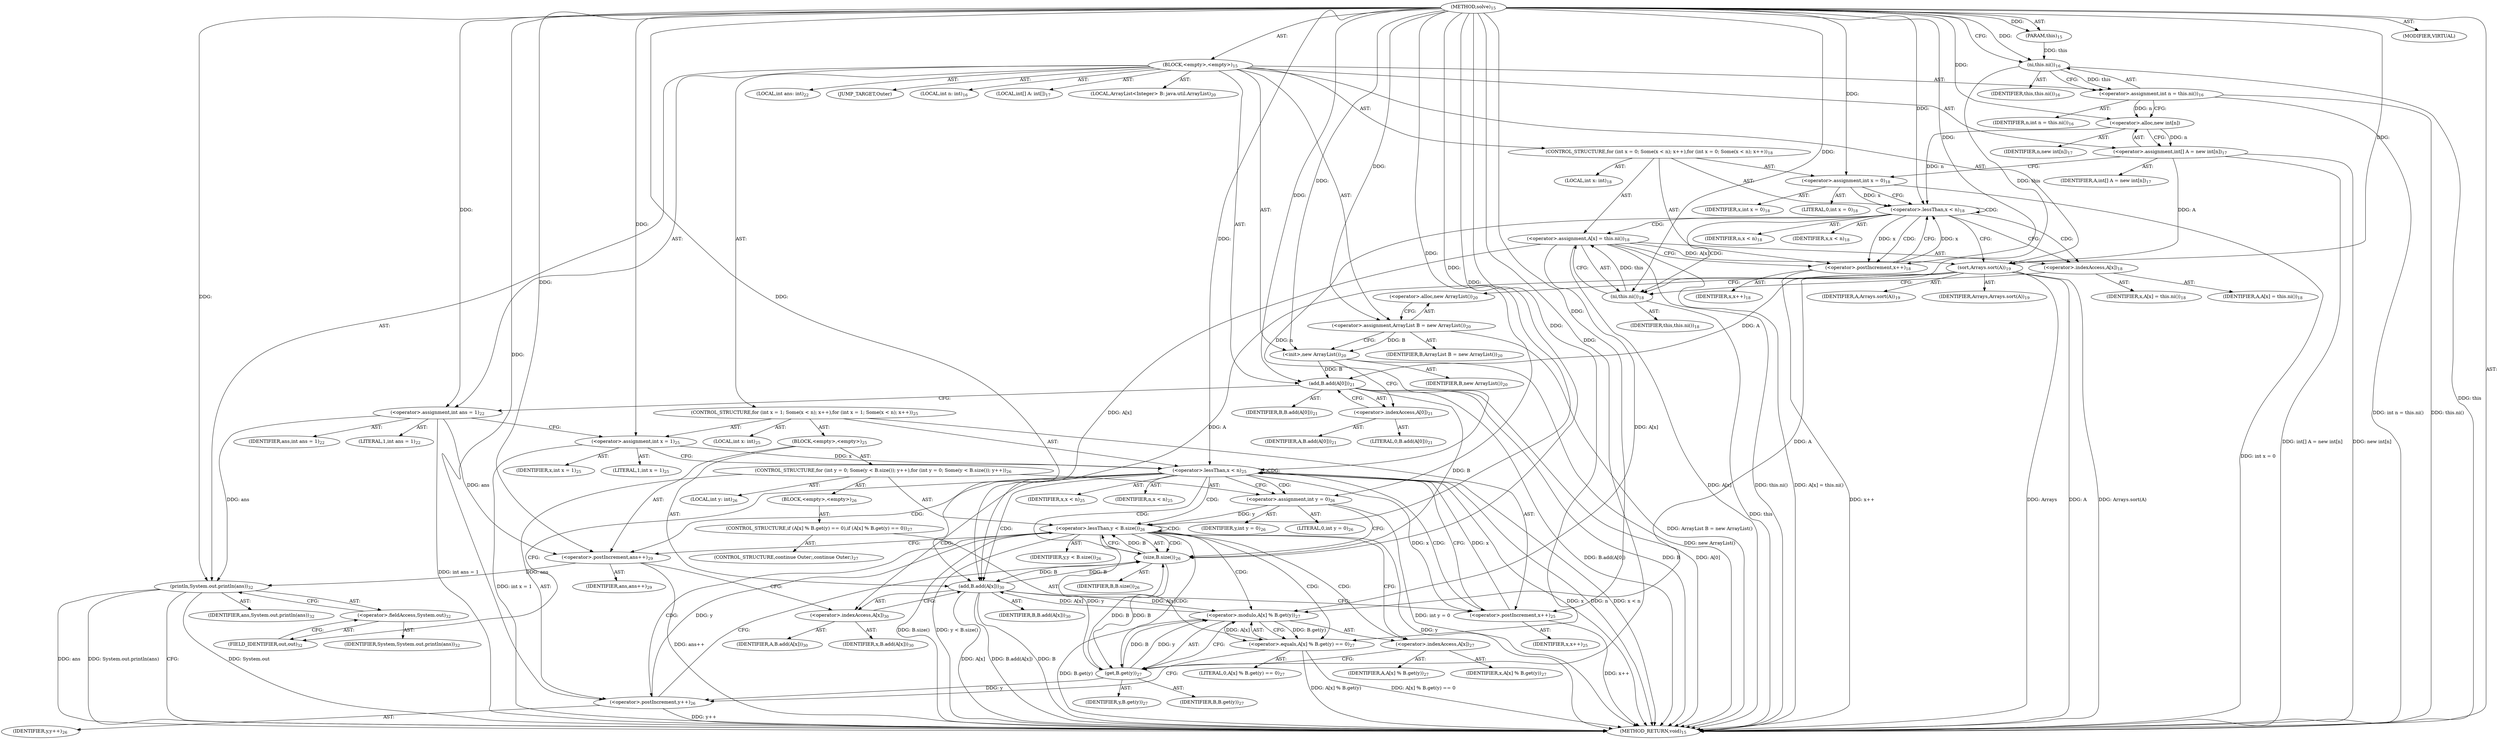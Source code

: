 digraph "solve" {  
"69" [label = <(METHOD,solve)<SUB>15</SUB>> ]
"6" [label = <(PARAM,this)<SUB>15</SUB>> ]
"70" [label = <(BLOCK,&lt;empty&gt;,&lt;empty&gt;)<SUB>15</SUB>> ]
"71" [label = <(LOCAL,int n: int)<SUB>16</SUB>> ]
"72" [label = <(&lt;operator&gt;.assignment,int n = this.ni())<SUB>16</SUB>> ]
"73" [label = <(IDENTIFIER,n,int n = this.ni())<SUB>16</SUB>> ]
"74" [label = <(ni,this.ni())<SUB>16</SUB>> ]
"5" [label = <(IDENTIFIER,this,this.ni())<SUB>16</SUB>> ]
"75" [label = <(LOCAL,int[] A: int[])<SUB>17</SUB>> ]
"76" [label = <(&lt;operator&gt;.assignment,int[] A = new int[n])<SUB>17</SUB>> ]
"77" [label = <(IDENTIFIER,A,int[] A = new int[n])<SUB>17</SUB>> ]
"78" [label = <(&lt;operator&gt;.alloc,new int[n])> ]
"79" [label = <(IDENTIFIER,n,new int[n])<SUB>17</SUB>> ]
"80" [label = <(CONTROL_STRUCTURE,for (int x = 0; Some(x &lt; n); x++),for (int x = 0; Some(x &lt; n); x++))<SUB>18</SUB>> ]
"81" [label = <(LOCAL,int x: int)<SUB>18</SUB>> ]
"82" [label = <(&lt;operator&gt;.assignment,int x = 0)<SUB>18</SUB>> ]
"83" [label = <(IDENTIFIER,x,int x = 0)<SUB>18</SUB>> ]
"84" [label = <(LITERAL,0,int x = 0)<SUB>18</SUB>> ]
"85" [label = <(&lt;operator&gt;.lessThan,x &lt; n)<SUB>18</SUB>> ]
"86" [label = <(IDENTIFIER,x,x &lt; n)<SUB>18</SUB>> ]
"87" [label = <(IDENTIFIER,n,x &lt; n)<SUB>18</SUB>> ]
"88" [label = <(&lt;operator&gt;.postIncrement,x++)<SUB>18</SUB>> ]
"89" [label = <(IDENTIFIER,x,x++)<SUB>18</SUB>> ]
"90" [label = <(&lt;operator&gt;.assignment,A[x] = this.ni())<SUB>18</SUB>> ]
"91" [label = <(&lt;operator&gt;.indexAccess,A[x])<SUB>18</SUB>> ]
"92" [label = <(IDENTIFIER,A,A[x] = this.ni())<SUB>18</SUB>> ]
"93" [label = <(IDENTIFIER,x,A[x] = this.ni())<SUB>18</SUB>> ]
"94" [label = <(ni,this.ni())<SUB>18</SUB>> ]
"7" [label = <(IDENTIFIER,this,this.ni())<SUB>18</SUB>> ]
"95" [label = <(sort,Arrays.sort(A))<SUB>19</SUB>> ]
"96" [label = <(IDENTIFIER,Arrays,Arrays.sort(A))<SUB>19</SUB>> ]
"97" [label = <(IDENTIFIER,A,Arrays.sort(A))<SUB>19</SUB>> ]
"9" [label = <(LOCAL,ArrayList&lt;Integer&gt; B: java.util.ArrayList)<SUB>20</SUB>> ]
"98" [label = <(&lt;operator&gt;.assignment,ArrayList B = new ArrayList())<SUB>20</SUB>> ]
"99" [label = <(IDENTIFIER,B,ArrayList B = new ArrayList())<SUB>20</SUB>> ]
"100" [label = <(&lt;operator&gt;.alloc,new ArrayList())<SUB>20</SUB>> ]
"101" [label = <(&lt;init&gt;,new ArrayList())<SUB>20</SUB>> ]
"8" [label = <(IDENTIFIER,B,new ArrayList())<SUB>20</SUB>> ]
"102" [label = <(add,B.add(A[0]))<SUB>21</SUB>> ]
"103" [label = <(IDENTIFIER,B,B.add(A[0]))<SUB>21</SUB>> ]
"104" [label = <(&lt;operator&gt;.indexAccess,A[0])<SUB>21</SUB>> ]
"105" [label = <(IDENTIFIER,A,B.add(A[0]))<SUB>21</SUB>> ]
"106" [label = <(LITERAL,0,B.add(A[0]))<SUB>21</SUB>> ]
"107" [label = <(LOCAL,int ans: int)<SUB>22</SUB>> ]
"108" [label = <(&lt;operator&gt;.assignment,int ans = 1)<SUB>22</SUB>> ]
"109" [label = <(IDENTIFIER,ans,int ans = 1)<SUB>22</SUB>> ]
"110" [label = <(LITERAL,1,int ans = 1)<SUB>22</SUB>> ]
"111" [label = <(JUMP_TARGET,Outer)> ]
"112" [label = <(CONTROL_STRUCTURE,for (int x = 1; Some(x &lt; n); x++),for (int x = 1; Some(x &lt; n); x++))<SUB>25</SUB>> ]
"113" [label = <(LOCAL,int x: int)<SUB>25</SUB>> ]
"114" [label = <(&lt;operator&gt;.assignment,int x = 1)<SUB>25</SUB>> ]
"115" [label = <(IDENTIFIER,x,int x = 1)<SUB>25</SUB>> ]
"116" [label = <(LITERAL,1,int x = 1)<SUB>25</SUB>> ]
"117" [label = <(&lt;operator&gt;.lessThan,x &lt; n)<SUB>25</SUB>> ]
"118" [label = <(IDENTIFIER,x,x &lt; n)<SUB>25</SUB>> ]
"119" [label = <(IDENTIFIER,n,x &lt; n)<SUB>25</SUB>> ]
"120" [label = <(&lt;operator&gt;.postIncrement,x++)<SUB>25</SUB>> ]
"121" [label = <(IDENTIFIER,x,x++)<SUB>25</SUB>> ]
"122" [label = <(BLOCK,&lt;empty&gt;,&lt;empty&gt;)<SUB>25</SUB>> ]
"123" [label = <(CONTROL_STRUCTURE,for (int y = 0; Some(y &lt; B.size()); y++),for (int y = 0; Some(y &lt; B.size()); y++))<SUB>26</SUB>> ]
"124" [label = <(LOCAL,int y: int)<SUB>26</SUB>> ]
"125" [label = <(&lt;operator&gt;.assignment,int y = 0)<SUB>26</SUB>> ]
"126" [label = <(IDENTIFIER,y,int y = 0)<SUB>26</SUB>> ]
"127" [label = <(LITERAL,0,int y = 0)<SUB>26</SUB>> ]
"128" [label = <(&lt;operator&gt;.lessThan,y &lt; B.size())<SUB>26</SUB>> ]
"129" [label = <(IDENTIFIER,y,y &lt; B.size())<SUB>26</SUB>> ]
"130" [label = <(size,B.size())<SUB>26</SUB>> ]
"131" [label = <(IDENTIFIER,B,B.size())<SUB>26</SUB>> ]
"132" [label = <(&lt;operator&gt;.postIncrement,y++)<SUB>26</SUB>> ]
"133" [label = <(IDENTIFIER,y,y++)<SUB>26</SUB>> ]
"134" [label = <(BLOCK,&lt;empty&gt;,&lt;empty&gt;)<SUB>26</SUB>> ]
"135" [label = <(CONTROL_STRUCTURE,if (A[x] % B.get(y) == 0),if (A[x] % B.get(y) == 0))<SUB>27</SUB>> ]
"136" [label = <(&lt;operator&gt;.equals,A[x] % B.get(y) == 0)<SUB>27</SUB>> ]
"137" [label = <(&lt;operator&gt;.modulo,A[x] % B.get(y))<SUB>27</SUB>> ]
"138" [label = <(&lt;operator&gt;.indexAccess,A[x])<SUB>27</SUB>> ]
"139" [label = <(IDENTIFIER,A,A[x] % B.get(y))<SUB>27</SUB>> ]
"140" [label = <(IDENTIFIER,x,A[x] % B.get(y))<SUB>27</SUB>> ]
"141" [label = <(get,B.get(y))<SUB>27</SUB>> ]
"142" [label = <(IDENTIFIER,B,B.get(y))<SUB>27</SUB>> ]
"143" [label = <(IDENTIFIER,y,B.get(y))<SUB>27</SUB>> ]
"144" [label = <(LITERAL,0,A[x] % B.get(y) == 0)<SUB>27</SUB>> ]
"145" [label = <(CONTROL_STRUCTURE,continue Outer;,continue Outer;)<SUB>27</SUB>> ]
"146" [label = <(&lt;operator&gt;.postIncrement,ans++)<SUB>29</SUB>> ]
"147" [label = <(IDENTIFIER,ans,ans++)<SUB>29</SUB>> ]
"148" [label = <(add,B.add(A[x]))<SUB>30</SUB>> ]
"149" [label = <(IDENTIFIER,B,B.add(A[x]))<SUB>30</SUB>> ]
"150" [label = <(&lt;operator&gt;.indexAccess,A[x])<SUB>30</SUB>> ]
"151" [label = <(IDENTIFIER,A,B.add(A[x]))<SUB>30</SUB>> ]
"152" [label = <(IDENTIFIER,x,B.add(A[x]))<SUB>30</SUB>> ]
"153" [label = <(println,System.out.println(ans))<SUB>32</SUB>> ]
"154" [label = <(&lt;operator&gt;.fieldAccess,System.out)<SUB>32</SUB>> ]
"155" [label = <(IDENTIFIER,System,System.out.println(ans))<SUB>32</SUB>> ]
"156" [label = <(FIELD_IDENTIFIER,out,out)<SUB>32</SUB>> ]
"157" [label = <(IDENTIFIER,ans,System.out.println(ans))<SUB>32</SUB>> ]
"158" [label = <(MODIFIER,VIRTUAL)> ]
"159" [label = <(METHOD_RETURN,void)<SUB>15</SUB>> ]
  "69" -> "6"  [ label = "AST: "] 
  "69" -> "70"  [ label = "AST: "] 
  "69" -> "158"  [ label = "AST: "] 
  "69" -> "159"  [ label = "AST: "] 
  "70" -> "71"  [ label = "AST: "] 
  "70" -> "72"  [ label = "AST: "] 
  "70" -> "75"  [ label = "AST: "] 
  "70" -> "76"  [ label = "AST: "] 
  "70" -> "80"  [ label = "AST: "] 
  "70" -> "95"  [ label = "AST: "] 
  "70" -> "9"  [ label = "AST: "] 
  "70" -> "98"  [ label = "AST: "] 
  "70" -> "101"  [ label = "AST: "] 
  "70" -> "102"  [ label = "AST: "] 
  "70" -> "107"  [ label = "AST: "] 
  "70" -> "108"  [ label = "AST: "] 
  "70" -> "111"  [ label = "AST: "] 
  "70" -> "112"  [ label = "AST: "] 
  "70" -> "153"  [ label = "AST: "] 
  "72" -> "73"  [ label = "AST: "] 
  "72" -> "74"  [ label = "AST: "] 
  "74" -> "5"  [ label = "AST: "] 
  "76" -> "77"  [ label = "AST: "] 
  "76" -> "78"  [ label = "AST: "] 
  "78" -> "79"  [ label = "AST: "] 
  "80" -> "81"  [ label = "AST: "] 
  "80" -> "82"  [ label = "AST: "] 
  "80" -> "85"  [ label = "AST: "] 
  "80" -> "88"  [ label = "AST: "] 
  "80" -> "90"  [ label = "AST: "] 
  "82" -> "83"  [ label = "AST: "] 
  "82" -> "84"  [ label = "AST: "] 
  "85" -> "86"  [ label = "AST: "] 
  "85" -> "87"  [ label = "AST: "] 
  "88" -> "89"  [ label = "AST: "] 
  "90" -> "91"  [ label = "AST: "] 
  "90" -> "94"  [ label = "AST: "] 
  "91" -> "92"  [ label = "AST: "] 
  "91" -> "93"  [ label = "AST: "] 
  "94" -> "7"  [ label = "AST: "] 
  "95" -> "96"  [ label = "AST: "] 
  "95" -> "97"  [ label = "AST: "] 
  "98" -> "99"  [ label = "AST: "] 
  "98" -> "100"  [ label = "AST: "] 
  "101" -> "8"  [ label = "AST: "] 
  "102" -> "103"  [ label = "AST: "] 
  "102" -> "104"  [ label = "AST: "] 
  "104" -> "105"  [ label = "AST: "] 
  "104" -> "106"  [ label = "AST: "] 
  "108" -> "109"  [ label = "AST: "] 
  "108" -> "110"  [ label = "AST: "] 
  "112" -> "113"  [ label = "AST: "] 
  "112" -> "114"  [ label = "AST: "] 
  "112" -> "117"  [ label = "AST: "] 
  "112" -> "120"  [ label = "AST: "] 
  "112" -> "122"  [ label = "AST: "] 
  "114" -> "115"  [ label = "AST: "] 
  "114" -> "116"  [ label = "AST: "] 
  "117" -> "118"  [ label = "AST: "] 
  "117" -> "119"  [ label = "AST: "] 
  "120" -> "121"  [ label = "AST: "] 
  "122" -> "123"  [ label = "AST: "] 
  "122" -> "146"  [ label = "AST: "] 
  "122" -> "148"  [ label = "AST: "] 
  "123" -> "124"  [ label = "AST: "] 
  "123" -> "125"  [ label = "AST: "] 
  "123" -> "128"  [ label = "AST: "] 
  "123" -> "132"  [ label = "AST: "] 
  "123" -> "134"  [ label = "AST: "] 
  "125" -> "126"  [ label = "AST: "] 
  "125" -> "127"  [ label = "AST: "] 
  "128" -> "129"  [ label = "AST: "] 
  "128" -> "130"  [ label = "AST: "] 
  "130" -> "131"  [ label = "AST: "] 
  "132" -> "133"  [ label = "AST: "] 
  "134" -> "135"  [ label = "AST: "] 
  "135" -> "136"  [ label = "AST: "] 
  "135" -> "145"  [ label = "AST: "] 
  "136" -> "137"  [ label = "AST: "] 
  "136" -> "144"  [ label = "AST: "] 
  "137" -> "138"  [ label = "AST: "] 
  "137" -> "141"  [ label = "AST: "] 
  "138" -> "139"  [ label = "AST: "] 
  "138" -> "140"  [ label = "AST: "] 
  "141" -> "142"  [ label = "AST: "] 
  "141" -> "143"  [ label = "AST: "] 
  "146" -> "147"  [ label = "AST: "] 
  "148" -> "149"  [ label = "AST: "] 
  "148" -> "150"  [ label = "AST: "] 
  "150" -> "151"  [ label = "AST: "] 
  "150" -> "152"  [ label = "AST: "] 
  "153" -> "154"  [ label = "AST: "] 
  "153" -> "157"  [ label = "AST: "] 
  "154" -> "155"  [ label = "AST: "] 
  "154" -> "156"  [ label = "AST: "] 
  "72" -> "78"  [ label = "CFG: "] 
  "76" -> "82"  [ label = "CFG: "] 
  "95" -> "100"  [ label = "CFG: "] 
  "98" -> "101"  [ label = "CFG: "] 
  "101" -> "104"  [ label = "CFG: "] 
  "102" -> "108"  [ label = "CFG: "] 
  "108" -> "114"  [ label = "CFG: "] 
  "153" -> "159"  [ label = "CFG: "] 
  "74" -> "72"  [ label = "CFG: "] 
  "78" -> "76"  [ label = "CFG: "] 
  "82" -> "85"  [ label = "CFG: "] 
  "85" -> "91"  [ label = "CFG: "] 
  "85" -> "95"  [ label = "CFG: "] 
  "88" -> "85"  [ label = "CFG: "] 
  "90" -> "88"  [ label = "CFG: "] 
  "100" -> "98"  [ label = "CFG: "] 
  "104" -> "102"  [ label = "CFG: "] 
  "114" -> "117"  [ label = "CFG: "] 
  "117" -> "125"  [ label = "CFG: "] 
  "117" -> "156"  [ label = "CFG: "] 
  "120" -> "117"  [ label = "CFG: "] 
  "154" -> "153"  [ label = "CFG: "] 
  "91" -> "94"  [ label = "CFG: "] 
  "94" -> "90"  [ label = "CFG: "] 
  "146" -> "150"  [ label = "CFG: "] 
  "148" -> "120"  [ label = "CFG: "] 
  "156" -> "154"  [ label = "CFG: "] 
  "125" -> "130"  [ label = "CFG: "] 
  "128" -> "138"  [ label = "CFG: "] 
  "128" -> "146"  [ label = "CFG: "] 
  "132" -> "130"  [ label = "CFG: "] 
  "150" -> "148"  [ label = "CFG: "] 
  "130" -> "128"  [ label = "CFG: "] 
  "136" -> "132"  [ label = "CFG: "] 
  "137" -> "136"  [ label = "CFG: "] 
  "138" -> "141"  [ label = "CFG: "] 
  "141" -> "137"  [ label = "CFG: "] 
  "69" -> "74"  [ label = "CFG: "] 
  "74" -> "159"  [ label = "DDG: this"] 
  "72" -> "159"  [ label = "DDG: this.ni()"] 
  "72" -> "159"  [ label = "DDG: int n = this.ni()"] 
  "76" -> "159"  [ label = "DDG: new int[n]"] 
  "76" -> "159"  [ label = "DDG: int[] A = new int[n]"] 
  "82" -> "159"  [ label = "DDG: int x = 0"] 
  "95" -> "159"  [ label = "DDG: A"] 
  "95" -> "159"  [ label = "DDG: Arrays.sort(A)"] 
  "98" -> "159"  [ label = "DDG: ArrayList B = new ArrayList()"] 
  "101" -> "159"  [ label = "DDG: new ArrayList()"] 
  "102" -> "159"  [ label = "DDG: B"] 
  "102" -> "159"  [ label = "DDG: A[0]"] 
  "102" -> "159"  [ label = "DDG: B.add(A[0])"] 
  "108" -> "159"  [ label = "DDG: int ans = 1"] 
  "114" -> "159"  [ label = "DDG: int x = 1"] 
  "117" -> "159"  [ label = "DDG: x"] 
  "117" -> "159"  [ label = "DDG: n"] 
  "117" -> "159"  [ label = "DDG: x &lt; n"] 
  "153" -> "159"  [ label = "DDG: System.out"] 
  "153" -> "159"  [ label = "DDG: ans"] 
  "153" -> "159"  [ label = "DDG: System.out.println(ans)"] 
  "125" -> "159"  [ label = "DDG: int y = 0"] 
  "128" -> "159"  [ label = "DDG: y"] 
  "128" -> "159"  [ label = "DDG: B.size()"] 
  "128" -> "159"  [ label = "DDG: y &lt; B.size()"] 
  "146" -> "159"  [ label = "DDG: ans++"] 
  "148" -> "159"  [ label = "DDG: B"] 
  "148" -> "159"  [ label = "DDG: A[x]"] 
  "148" -> "159"  [ label = "DDG: B.add(A[x])"] 
  "120" -> "159"  [ label = "DDG: x++"] 
  "137" -> "159"  [ label = "DDG: B.get(y)"] 
  "136" -> "159"  [ label = "DDG: A[x] % B.get(y)"] 
  "136" -> "159"  [ label = "DDG: A[x] % B.get(y) == 0"] 
  "132" -> "159"  [ label = "DDG: y++"] 
  "90" -> "159"  [ label = "DDG: A[x]"] 
  "94" -> "159"  [ label = "DDG: this"] 
  "90" -> "159"  [ label = "DDG: this.ni()"] 
  "90" -> "159"  [ label = "DDG: A[x] = this.ni()"] 
  "88" -> "159"  [ label = "DDG: x++"] 
  "95" -> "159"  [ label = "DDG: Arrays"] 
  "69" -> "6"  [ label = "DDG: "] 
  "74" -> "72"  [ label = "DDG: this"] 
  "78" -> "76"  [ label = "DDG: n"] 
  "69" -> "98"  [ label = "DDG: "] 
  "69" -> "108"  [ label = "DDG: "] 
  "69" -> "82"  [ label = "DDG: "] 
  "94" -> "90"  [ label = "DDG: this"] 
  "69" -> "95"  [ label = "DDG: "] 
  "76" -> "95"  [ label = "DDG: A"] 
  "90" -> "95"  [ label = "DDG: A[x]"] 
  "98" -> "101"  [ label = "DDG: B"] 
  "69" -> "101"  [ label = "DDG: "] 
  "101" -> "102"  [ label = "DDG: B"] 
  "69" -> "102"  [ label = "DDG: "] 
  "95" -> "102"  [ label = "DDG: A"] 
  "69" -> "114"  [ label = "DDG: "] 
  "108" -> "153"  [ label = "DDG: ans"] 
  "146" -> "153"  [ label = "DDG: ans"] 
  "69" -> "153"  [ label = "DDG: "] 
  "6" -> "74"  [ label = "DDG: this"] 
  "69" -> "74"  [ label = "DDG: "] 
  "72" -> "78"  [ label = "DDG: n"] 
  "69" -> "78"  [ label = "DDG: "] 
  "82" -> "85"  [ label = "DDG: x"] 
  "88" -> "85"  [ label = "DDG: x"] 
  "69" -> "85"  [ label = "DDG: "] 
  "78" -> "85"  [ label = "DDG: n"] 
  "85" -> "88"  [ label = "DDG: x"] 
  "69" -> "88"  [ label = "DDG: "] 
  "114" -> "117"  [ label = "DDG: x"] 
  "120" -> "117"  [ label = "DDG: x"] 
  "69" -> "117"  [ label = "DDG: "] 
  "85" -> "117"  [ label = "DDG: n"] 
  "117" -> "120"  [ label = "DDG: x"] 
  "69" -> "120"  [ label = "DDG: "] 
  "74" -> "94"  [ label = "DDG: this"] 
  "69" -> "94"  [ label = "DDG: "] 
  "69" -> "125"  [ label = "DDG: "] 
  "108" -> "146"  [ label = "DDG: ans"] 
  "69" -> "146"  [ label = "DDG: "] 
  "130" -> "148"  [ label = "DDG: B"] 
  "69" -> "148"  [ label = "DDG: "] 
  "95" -> "148"  [ label = "DDG: A"] 
  "137" -> "148"  [ label = "DDG: A[x]"] 
  "90" -> "148"  [ label = "DDG: A[x]"] 
  "125" -> "128"  [ label = "DDG: y"] 
  "132" -> "128"  [ label = "DDG: y"] 
  "69" -> "128"  [ label = "DDG: "] 
  "130" -> "128"  [ label = "DDG: B"] 
  "141" -> "132"  [ label = "DDG: y"] 
  "69" -> "132"  [ label = "DDG: "] 
  "102" -> "130"  [ label = "DDG: B"] 
  "148" -> "130"  [ label = "DDG: B"] 
  "141" -> "130"  [ label = "DDG: B"] 
  "69" -> "130"  [ label = "DDG: "] 
  "137" -> "136"  [ label = "DDG: A[x]"] 
  "137" -> "136"  [ label = "DDG: B.get(y)"] 
  "69" -> "136"  [ label = "DDG: "] 
  "95" -> "137"  [ label = "DDG: A"] 
  "148" -> "137"  [ label = "DDG: A[x]"] 
  "90" -> "137"  [ label = "DDG: A[x]"] 
  "141" -> "137"  [ label = "DDG: B"] 
  "141" -> "137"  [ label = "DDG: y"] 
  "130" -> "141"  [ label = "DDG: B"] 
  "69" -> "141"  [ label = "DDG: "] 
  "128" -> "141"  [ label = "DDG: y"] 
  "85" -> "94"  [ label = "CDG: "] 
  "85" -> "85"  [ label = "CDG: "] 
  "85" -> "88"  [ label = "CDG: "] 
  "85" -> "91"  [ label = "CDG: "] 
  "85" -> "90"  [ label = "CDG: "] 
  "117" -> "120"  [ label = "CDG: "] 
  "117" -> "146"  [ label = "CDG: "] 
  "117" -> "128"  [ label = "CDG: "] 
  "117" -> "130"  [ label = "CDG: "] 
  "117" -> "150"  [ label = "CDG: "] 
  "117" -> "117"  [ label = "CDG: "] 
  "117" -> "148"  [ label = "CDG: "] 
  "117" -> "125"  [ label = "CDG: "] 
  "128" -> "141"  [ label = "CDG: "] 
  "128" -> "136"  [ label = "CDG: "] 
  "128" -> "128"  [ label = "CDG: "] 
  "128" -> "130"  [ label = "CDG: "] 
  "128" -> "132"  [ label = "CDG: "] 
  "128" -> "138"  [ label = "CDG: "] 
  "128" -> "137"  [ label = "CDG: "] 
}
